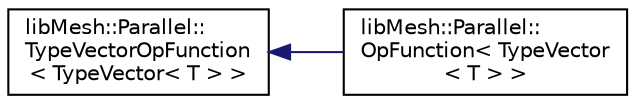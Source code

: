 digraph "Graphical Class Hierarchy"
{
  edge [fontname="Helvetica",fontsize="10",labelfontname="Helvetica",labelfontsize="10"];
  node [fontname="Helvetica",fontsize="10",shape=record];
  rankdir="LR";
  Node1 [label="libMesh::Parallel::\lTypeVectorOpFunction\l\< TypeVector\< T \> \>",height=0.2,width=0.4,color="black", fillcolor="white", style="filled",URL="$classlibMesh_1_1Parallel_1_1TypeVectorOpFunction.html"];
  Node1 -> Node2 [dir="back",color="midnightblue",fontsize="10",style="solid",fontname="Helvetica"];
  Node2 [label="libMesh::Parallel::\lOpFunction\< TypeVector\l\< T \> \>",height=0.2,width=0.4,color="black", fillcolor="white", style="filled",URL="$classlibMesh_1_1Parallel_1_1OpFunction_3_01TypeVector_3_01T_01_4_01_4.html"];
}
